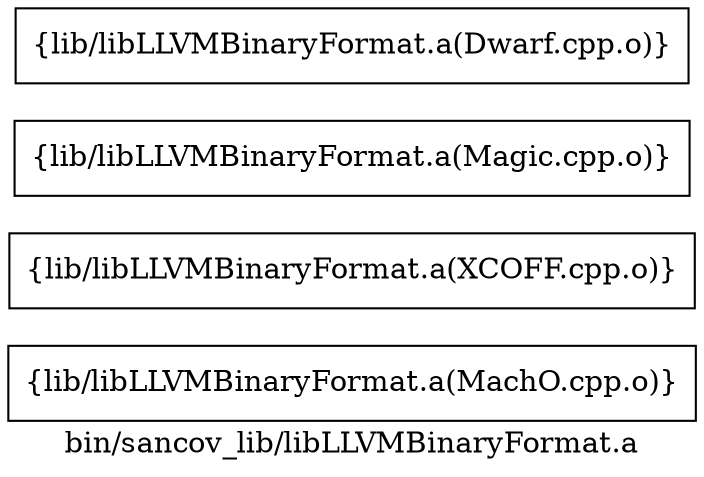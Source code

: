 digraph "bin/sancov_lib/libLLVMBinaryFormat.a" {
	label="bin/sancov_lib/libLLVMBinaryFormat.a";
	rankdir=LR;

	Node0x55e604452408 [shape=record,shape=box,group=0,label="{lib/libLLVMBinaryFormat.a(MachO.cpp.o)}"];
	Node0x55e604456058 [shape=record,shape=box,group=0,label="{lib/libLLVMBinaryFormat.a(XCOFF.cpp.o)}"];
	Node0x55e6044551a8 [shape=record,shape=box,group=0,label="{lib/libLLVMBinaryFormat.a(Magic.cpp.o)}"];
	Node0x55e604451be8 [shape=record,shape=box,group=0,label="{lib/libLLVMBinaryFormat.a(Dwarf.cpp.o)}"];
}
